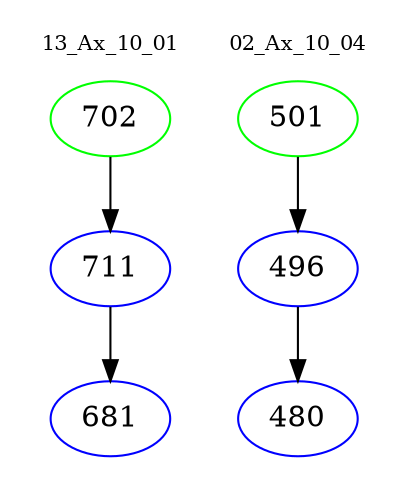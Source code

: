 digraph{
subgraph cluster_0 {
color = white
label = "13_Ax_10_01";
fontsize=10;
T0_702 [label="702", color="green"]
T0_702 -> T0_711 [color="black"]
T0_711 [label="711", color="blue"]
T0_711 -> T0_681 [color="black"]
T0_681 [label="681", color="blue"]
}
subgraph cluster_1 {
color = white
label = "02_Ax_10_04";
fontsize=10;
T1_501 [label="501", color="green"]
T1_501 -> T1_496 [color="black"]
T1_496 [label="496", color="blue"]
T1_496 -> T1_480 [color="black"]
T1_480 [label="480", color="blue"]
}
}
